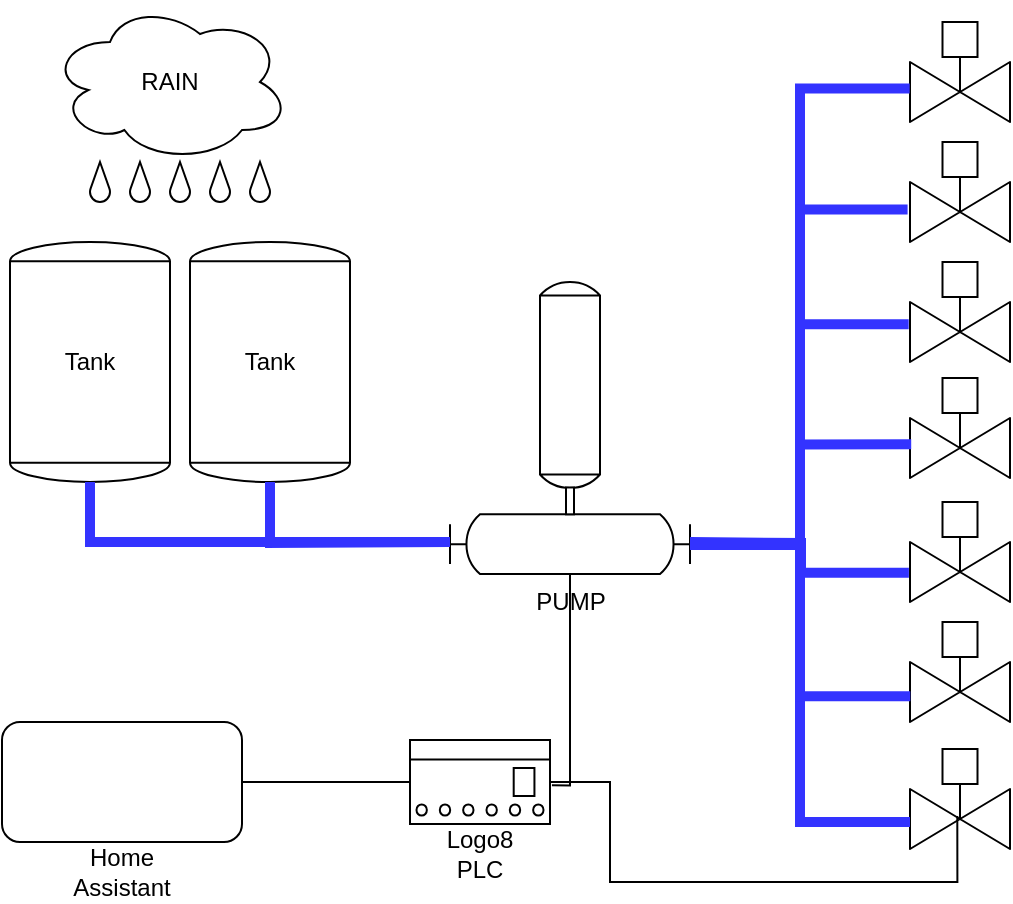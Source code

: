 <mxfile version="20.2.5" type="device" pages="2"><diagram id="eRZldEyAn1M4CLGrkaE1" name="water"><mxGraphModel dx="865" dy="456" grid="1" gridSize="10" guides="1" tooltips="1" connect="1" arrows="1" fold="1" page="1" pageScale="1" pageWidth="1169" pageHeight="827" math="0" shadow="0"><root><mxCell id="0"/><mxCell id="1" parent="0"/><mxCell id="q7qf5ymrZhPLct5lY8CK-1" value="PUMP" style="shape=mxgraph.pid.pumps.vertical_pump;html=1;pointerEvents=1;align=center;verticalLabelPosition=bottom;verticalAlign=top;dashed=0;" parent="1" vertex="1"><mxGeometry x="250" y="170" width="120" height="146" as="geometry"/></mxCell><mxCell id="q7qf5ymrZhPLct5lY8CK-2" value="" style="shape=mxgraph.pid.vessels.tank;html=1;pointerEvents=1;align=center;verticalLabelPosition=bottom;verticalAlign=top;dashed=0;" parent="1" vertex="1"><mxGeometry x="30" y="150" width="80" height="120" as="geometry"/></mxCell><mxCell id="q7qf5ymrZhPLct5lY8CK-3" value="" style="shape=mxgraph.pid.vessels.tank;html=1;pointerEvents=1;align=center;verticalLabelPosition=bottom;verticalAlign=top;dashed=0;" parent="1" vertex="1"><mxGeometry x="120" y="150" width="80" height="120" as="geometry"/></mxCell><mxCell id="q7qf5ymrZhPLct5lY8CK-4" value="RAIN" style="ellipse;shape=cloud;whiteSpace=wrap;html=1;" parent="1" vertex="1"><mxGeometry x="50" y="30" width="120" height="80" as="geometry"/></mxCell><mxCell id="q7qf5ymrZhPLct5lY8CK-5" value="" style="endArrow=none;html=1;rounded=0;exitX=0.5;exitY=1;exitDx=0;exitDy=0;exitPerimeter=0;edgeStyle=orthogonalEdgeStyle;strokeWidth=5;strokeColor=#3333FF;" parent="1" source="q7qf5ymrZhPLct5lY8CK-2" edge="1"><mxGeometry width="50" height="50" relative="1" as="geometry"><mxPoint x="500" y="400" as="sourcePoint"/><mxPoint x="250" y="300" as="targetPoint"/><Array as="points"><mxPoint x="70" y="300"/></Array></mxGeometry></mxCell><mxCell id="q7qf5ymrZhPLct5lY8CK-6" value="" style="endArrow=none;html=1;rounded=0;entryX=0.5;entryY=1;entryDx=0;entryDy=0;entryPerimeter=0;edgeStyle=orthogonalEdgeStyle;strokeWidth=5;strokeColor=#3333FF;" parent="1" target="q7qf5ymrZhPLct5lY8CK-3" edge="1"><mxGeometry width="50" height="50" relative="1" as="geometry"><mxPoint x="250" y="300" as="sourcePoint"/><mxPoint x="180" y="290" as="targetPoint"/></mxGeometry></mxCell><mxCell id="q7qf5ymrZhPLct5lY8CK-7" value="" style="verticalLabelPosition=bottom;align=center;html=1;verticalAlign=top;pointerEvents=1;dashed=0;shape=mxgraph.pid2valves.valve;valveType=gate;actuator=powered" parent="1" vertex="1"><mxGeometry x="480" y="160" width="50" height="50" as="geometry"/></mxCell><mxCell id="q7qf5ymrZhPLct5lY8CK-8" value="" style="part=1;strokeColor=none;fillColor=none;fontStyle=1;fontSize=14;" parent="q7qf5ymrZhPLct5lY8CK-7" vertex="1"><mxGeometry x="16.25" width="17.5" height="17.5" as="geometry"/></mxCell><mxCell id="q7qf5ymrZhPLct5lY8CK-9" value="" style="verticalLabelPosition=bottom;align=center;html=1;verticalAlign=top;pointerEvents=1;dashed=0;shape=mxgraph.pid2valves.valve;valveType=gate;actuator=powered" parent="1" vertex="1"><mxGeometry x="480" y="218" width="50" height="50" as="geometry"/></mxCell><mxCell id="q7qf5ymrZhPLct5lY8CK-10" value="" style="part=1;strokeColor=none;fillColor=none;fontStyle=1;fontSize=14;" parent="q7qf5ymrZhPLct5lY8CK-9" vertex="1"><mxGeometry x="16.25" width="17.5" height="17.5" as="geometry"/></mxCell><mxCell id="q7qf5ymrZhPLct5lY8CK-11" value="" style="verticalLabelPosition=bottom;align=center;html=1;verticalAlign=top;pointerEvents=1;dashed=0;shape=mxgraph.pid2valves.valve;valveType=gate;actuator=powered" parent="1" vertex="1"><mxGeometry x="480" y="280" width="50" height="50" as="geometry"/></mxCell><mxCell id="q7qf5ymrZhPLct5lY8CK-12" value="" style="part=1;strokeColor=none;fillColor=none;fontStyle=1;fontSize=14;" parent="q7qf5ymrZhPLct5lY8CK-11" vertex="1"><mxGeometry x="16.25" width="17.5" height="17.5" as="geometry"/></mxCell><mxCell id="q7qf5ymrZhPLct5lY8CK-13" value="" style="verticalLabelPosition=bottom;align=center;html=1;verticalAlign=top;pointerEvents=1;dashed=0;shape=mxgraph.pid2valves.valve;valveType=gate;actuator=powered" parent="1" vertex="1"><mxGeometry x="480" y="100" width="50" height="50" as="geometry"/></mxCell><mxCell id="q7qf5ymrZhPLct5lY8CK-14" value="" style="part=1;strokeColor=none;fillColor=none;fontStyle=1;fontSize=14;" parent="q7qf5ymrZhPLct5lY8CK-13" vertex="1"><mxGeometry x="16.25" width="17.5" height="17.5" as="geometry"/></mxCell><mxCell id="q7qf5ymrZhPLct5lY8CK-15" value="" style="verticalLabelPosition=bottom;align=center;html=1;verticalAlign=top;pointerEvents=1;dashed=0;shape=mxgraph.pid2valves.valve;valveType=gate;actuator=powered" parent="1" vertex="1"><mxGeometry x="480" y="340" width="50" height="50" as="geometry"/></mxCell><mxCell id="q7qf5ymrZhPLct5lY8CK-16" value="" style="part=1;strokeColor=none;fillColor=none;fontStyle=1;fontSize=14;" parent="q7qf5ymrZhPLct5lY8CK-15" vertex="1"><mxGeometry x="16.25" width="17.5" height="17.5" as="geometry"/></mxCell><mxCell id="q7qf5ymrZhPLct5lY8CK-17" value="" style="verticalLabelPosition=bottom;align=center;html=1;verticalAlign=top;pointerEvents=1;dashed=0;shape=mxgraph.pid2valves.valve;valveType=gate;actuator=powered" parent="1" vertex="1"><mxGeometry x="480" y="403.5" width="50" height="50" as="geometry"/></mxCell><mxCell id="q7qf5ymrZhPLct5lY8CK-18" value="" style="part=1;strokeColor=none;fillColor=none;fontStyle=1;fontSize=14;" parent="q7qf5ymrZhPLct5lY8CK-17" vertex="1"><mxGeometry x="16.25" width="17.5" height="17.5" as="geometry"/></mxCell><mxCell id="q7qf5ymrZhPLct5lY8CK-19" value="" style="verticalLabelPosition=bottom;align=center;html=1;verticalAlign=top;pointerEvents=1;dashed=0;shape=mxgraph.pid2valves.valve;valveType=gate;actuator=powered" parent="1" vertex="1"><mxGeometry x="480" y="40" width="50" height="50" as="geometry"/></mxCell><mxCell id="q7qf5ymrZhPLct5lY8CK-20" value="" style="part=1;strokeColor=none;fillColor=none;fontStyle=1;fontSize=14;" parent="q7qf5ymrZhPLct5lY8CK-19" vertex="1"><mxGeometry x="16.25" width="17.5" height="17.5" as="geometry"/></mxCell><mxCell id="q7qf5ymrZhPLct5lY8CK-21" value="" style="endArrow=none;html=1;rounded=0;strokeColor=#3333FF;strokeWidth=5;entryX=-0.003;entryY=0.666;entryDx=0;entryDy=0;entryPerimeter=0;exitX=1;exitY=0.9;exitDx=0;exitDy=0;exitPerimeter=0;edgeStyle=orthogonalEdgeStyle;" parent="1" source="q7qf5ymrZhPLct5lY8CK-1" target="q7qf5ymrZhPLct5lY8CK-19" edge="1"><mxGeometry width="50" height="50" relative="1" as="geometry"><mxPoint x="400" y="130" as="sourcePoint"/><mxPoint x="450" y="80" as="targetPoint"/></mxGeometry></mxCell><mxCell id="q7qf5ymrZhPLct5lY8CK-23" value="" style="endArrow=none;html=1;rounded=0;strokeColor=#3333FF;strokeWidth=5;entryX=-0.013;entryY=0.622;entryDx=0;entryDy=0;entryPerimeter=0;exitX=1;exitY=0.9;exitDx=0;exitDy=0;exitPerimeter=0;edgeStyle=orthogonalEdgeStyle;" parent="1" source="q7qf5ymrZhPLct5lY8CK-1" target="q7qf5ymrZhPLct5lY8CK-7" edge="1"><mxGeometry width="50" height="50" relative="1" as="geometry"><mxPoint x="390" y="350" as="sourcePoint"/><mxPoint x="440" y="300" as="targetPoint"/></mxGeometry></mxCell><mxCell id="q7qf5ymrZhPLct5lY8CK-24" value="" style="endArrow=none;html=1;rounded=0;strokeColor=#3333FF;strokeWidth=5;entryX=-0.024;entryY=0.674;entryDx=0;entryDy=0;entryPerimeter=0;exitX=1;exitY=0.9;exitDx=0;exitDy=0;exitPerimeter=0;edgeStyle=orthogonalEdgeStyle;" parent="1" source="q7qf5ymrZhPLct5lY8CK-1" target="q7qf5ymrZhPLct5lY8CK-13" edge="1"><mxGeometry width="50" height="50" relative="1" as="geometry"><mxPoint x="390" y="190" as="sourcePoint"/><mxPoint x="440" y="140" as="targetPoint"/><Array as="points"><mxPoint x="425" y="301"/><mxPoint x="425" y="134"/></Array></mxGeometry></mxCell><mxCell id="q7qf5ymrZhPLct5lY8CK-25" value="" style="endArrow=none;html=1;rounded=0;strokeColor=#3333FF;strokeWidth=5;entryX=0;entryY=0.73;entryDx=0;entryDy=0;entryPerimeter=0;exitX=1;exitY=0.9;exitDx=0;exitDy=0;exitPerimeter=0;edgeStyle=orthogonalEdgeStyle;" parent="1" source="q7qf5ymrZhPLct5lY8CK-1" target="q7qf5ymrZhPLct5lY8CK-17" edge="1"><mxGeometry width="50" height="50" relative="1" as="geometry"><mxPoint x="330" y="380" as="sourcePoint"/><mxPoint x="380" y="330" as="targetPoint"/></mxGeometry></mxCell><mxCell id="q7qf5ymrZhPLct5lY8CK-26" value="" style="endArrow=none;html=1;rounded=0;strokeColor=#3333FF;strokeWidth=5;entryX=0.003;entryY=0.742;entryDx=0;entryDy=0;entryPerimeter=0;exitX=1;exitY=0.9;exitDx=0;exitDy=0;exitPerimeter=0;edgeStyle=orthogonalEdgeStyle;" parent="1" source="q7qf5ymrZhPLct5lY8CK-1" target="q7qf5ymrZhPLct5lY8CK-15" edge="1"><mxGeometry width="50" height="50" relative="1" as="geometry"><mxPoint x="380" y="380" as="sourcePoint"/><mxPoint x="430" y="330" as="targetPoint"/></mxGeometry></mxCell><mxCell id="q7qf5ymrZhPLct5lY8CK-27" value="" style="endArrow=none;html=1;rounded=0;strokeColor=#3333FF;strokeWidth=5;entryX=-0.011;entryY=0.708;entryDx=0;entryDy=0;entryPerimeter=0;edgeStyle=orthogonalEdgeStyle;" parent="1" target="q7qf5ymrZhPLct5lY8CK-11" edge="1"><mxGeometry width="50" height="50" relative="1" as="geometry"><mxPoint x="370" y="300" as="sourcePoint"/><mxPoint x="440" y="316" as="targetPoint"/></mxGeometry></mxCell><mxCell id="q7qf5ymrZhPLct5lY8CK-29" value="" style="endArrow=none;html=1;rounded=0;strokeColor=#3333FF;strokeWidth=5;entryX=0.012;entryY=0.663;entryDx=0;entryDy=0;entryPerimeter=0;exitX=1;exitY=0.9;exitDx=0;exitDy=0;exitPerimeter=0;edgeStyle=orthogonalEdgeStyle;" parent="1" source="q7qf5ymrZhPLct5lY8CK-1" target="q7qf5ymrZhPLct5lY8CK-9" edge="1"><mxGeometry width="50" height="50" relative="1" as="geometry"><mxPoint x="360" y="310" as="sourcePoint"/><mxPoint x="410" y="260" as="targetPoint"/></mxGeometry></mxCell><mxCell id="q7qf5ymrZhPLct5lY8CK-30" value="Tank" style="text;html=1;strokeColor=none;fillColor=none;align=center;verticalAlign=middle;whiteSpace=wrap;rounded=0;" parent="1" vertex="1"><mxGeometry x="40" y="195" width="60" height="30" as="geometry"/></mxCell><mxCell id="q7qf5ymrZhPLct5lY8CK-32" value="Tank" style="text;html=1;strokeColor=none;fillColor=none;align=center;verticalAlign=middle;whiteSpace=wrap;rounded=0;" parent="1" vertex="1"><mxGeometry x="130" y="195" width="60" height="30" as="geometry"/></mxCell><mxCell id="iq7NBoRS1XVi3XQEhBN1-1" value="" style="verticalLabelPosition=bottom;verticalAlign=top;html=1;shape=mxgraph.basic.drop" vertex="1" parent="1"><mxGeometry x="70" y="110" width="10" height="20" as="geometry"/></mxCell><mxCell id="iq7NBoRS1XVi3XQEhBN1-2" value="" style="verticalLabelPosition=bottom;verticalAlign=top;html=1;shape=mxgraph.basic.drop" vertex="1" parent="1"><mxGeometry x="90" y="110" width="10" height="20" as="geometry"/></mxCell><mxCell id="iq7NBoRS1XVi3XQEhBN1-3" value="" style="verticalLabelPosition=bottom;verticalAlign=top;html=1;shape=mxgraph.basic.drop" vertex="1" parent="1"><mxGeometry x="110" y="110" width="10" height="20" as="geometry"/></mxCell><mxCell id="iq7NBoRS1XVi3XQEhBN1-4" value="" style="verticalLabelPosition=bottom;verticalAlign=top;html=1;shape=mxgraph.basic.drop" vertex="1" parent="1"><mxGeometry x="130" y="110" width="10" height="20" as="geometry"/></mxCell><mxCell id="iq7NBoRS1XVi3XQEhBN1-5" value="" style="verticalLabelPosition=bottom;verticalAlign=top;html=1;shape=mxgraph.basic.drop" vertex="1" parent="1"><mxGeometry x="150" y="110" width="10" height="20" as="geometry"/></mxCell><mxCell id="iq7NBoRS1XVi3XQEhBN1-8" value="" style="group" vertex="1" connectable="0" parent="1"><mxGeometry x="26" y="390" width="120" height="60" as="geometry"/></mxCell><mxCell id="iq7NBoRS1XVi3XQEhBN1-7" value="" style="rounded=1;whiteSpace=wrap;html=1;" vertex="1" parent="iq7NBoRS1XVi3XQEhBN1-8"><mxGeometry width="120" height="60" as="geometry"/></mxCell><mxCell id="iq7NBoRS1XVi3XQEhBN1-6" value="" style="shape=image;html=1;verticalAlign=top;verticalLabelPosition=bottom;labelBackgroundColor=#ffffff;imageAspect=0;aspect=fixed;image=https://cdn1.iconfinder.com/data/icons/fruit-136/64/Fruit_iconfree_Filled_Outline_raspberry-healthy-organic-food-fruit_icon-128.png" vertex="1" parent="iq7NBoRS1XVi3XQEhBN1-8"><mxGeometry x="36" y="6" width="48" height="48" as="geometry"/></mxCell><mxCell id="iq7NBoRS1XVi3XQEhBN1-9" value="" style="verticalLabelPosition=bottom;dashed=0;shadow=0;html=1;align=center;verticalAlign=top;shape=mxgraph.cabinets.overcurrent_relay_1_32a;" vertex="1" parent="1"><mxGeometry x="230" y="399" width="70" height="42" as="geometry"/></mxCell><mxCell id="iq7NBoRS1XVi3XQEhBN1-10" value="" style="endArrow=none;html=1;rounded=0;" edge="1" parent="1" source="iq7NBoRS1XVi3XQEhBN1-7" target="iq7NBoRS1XVi3XQEhBN1-9"><mxGeometry width="50" height="50" relative="1" as="geometry"><mxPoint x="160" y="420" as="sourcePoint"/><mxPoint x="210" y="370" as="targetPoint"/></mxGeometry></mxCell><mxCell id="iq7NBoRS1XVi3XQEhBN1-11" value="" style="endArrow=none;html=1;rounded=0;exitX=1.014;exitY=0.54;exitDx=0;exitDy=0;exitPerimeter=0;edgeStyle=orthogonalEdgeStyle;" edge="1" parent="1" source="iq7NBoRS1XVi3XQEhBN1-9" target="q7qf5ymrZhPLct5lY8CK-1"><mxGeometry width="50" height="50" relative="1" as="geometry"><mxPoint x="330" y="390" as="sourcePoint"/><mxPoint x="380" y="340" as="targetPoint"/></mxGeometry></mxCell><mxCell id="iq7NBoRS1XVi3XQEhBN1-12" value="" style="endArrow=none;html=1;rounded=0;entryX=0.473;entryY=0.67;entryDx=0;entryDy=0;entryPerimeter=0;edgeStyle=orthogonalEdgeStyle;" edge="1" parent="1" source="iq7NBoRS1XVi3XQEhBN1-9" target="q7qf5ymrZhPLct5lY8CK-17"><mxGeometry width="50" height="50" relative="1" as="geometry"><mxPoint x="480" y="520" as="sourcePoint"/><mxPoint x="530" y="470" as="targetPoint"/><Array as="points"><mxPoint x="330" y="420"/><mxPoint x="330" y="470"/><mxPoint x="504" y="470"/></Array></mxGeometry></mxCell><mxCell id="iq7NBoRS1XVi3XQEhBN1-13" value="Home Assistant" style="text;html=1;strokeColor=none;fillColor=none;align=center;verticalAlign=middle;whiteSpace=wrap;rounded=0;" vertex="1" parent="1"><mxGeometry x="56" y="450" width="60" height="30" as="geometry"/></mxCell><mxCell id="iq7NBoRS1XVi3XQEhBN1-14" value="Logo8&lt;br&gt;PLC" style="text;html=1;strokeColor=none;fillColor=none;align=center;verticalAlign=middle;whiteSpace=wrap;rounded=0;" vertex="1" parent="1"><mxGeometry x="235" y="441" width="60" height="30" as="geometry"/></mxCell></root></mxGraphModel></diagram><diagram id="s1vXLuP9whDEdiHhTqP9" name="sequence"><mxGraphModel dx="1038" dy="649" grid="1" gridSize="10" guides="1" tooltips="1" connect="1" arrows="1" fold="1" page="1" pageScale="1" pageWidth="1169" pageHeight="827" math="0" shadow="0"><root><mxCell id="0"/><mxCell id="1" parent="0"/><mxCell id="-MVpMc0XnUd7V8XV56nE-1" value="Start" style="strokeWidth=2;html=1;shape=mxgraph.flowchart.start_2;whiteSpace=wrap;" vertex="1" parent="1"><mxGeometry x="320" y="40" width="70" height="70" as="geometry"/></mxCell><mxCell id="-MVpMc0XnUd7V8XV56nE-2" value="Turn on Pump Motor&lt;br&gt;(Q8)" style="rounded=1;whiteSpace=wrap;html=1;" vertex="1" parent="1"><mxGeometry x="295" y="150" width="120" height="60" as="geometry"/></mxCell><mxCell id="-MVpMc0XnUd7V8XV56nE-3" value="Turn&amp;nbsp; on first Valve&lt;br&gt;(Q1)" style="rounded=1;whiteSpace=wrap;html=1;" vertex="1" parent="1"><mxGeometry x="295" y="270" width="120" height="60" as="geometry"/></mxCell><mxCell id="-MVpMc0XnUd7V8XV56nE-4" value="Wait x seconds" style="points=[[0.145,0.145,0],[0.5,0,0],[0.855,0.145,0],[1,0.5,0],[0.855,0.855,0],[0.5,1,0],[0.145,0.855,0],[0,0.5,0]];shape=mxgraph.bpmn.event;html=1;verticalLabelPosition=bottom;labelBackgroundColor=#ffffff;verticalAlign=top;align=center;perimeter=ellipsePerimeter;outlineConnect=0;aspect=fixed;outline=standard;symbol=timer;" vertex="1" parent="1"><mxGeometry x="330" y="380" width="50" height="50" as="geometry"/></mxCell><mxCell id="-MVpMc0XnUd7V8XV56nE-5" value="Turn&amp;nbsp; off current Valve&lt;br&gt;" style="rounded=1;whiteSpace=wrap;html=1;" vertex="1" parent="1"><mxGeometry x="295" y="500" width="120" height="60" as="geometry"/></mxCell><mxCell id="-MVpMc0XnUd7V8XV56nE-6" value="Turn&amp;nbsp; on next Valve" style="rounded=1;whiteSpace=wrap;html=1;" vertex="1" parent="1"><mxGeometry x="295" y="600" width="120" height="60" as="geometry"/></mxCell><mxCell id="-MVpMc0XnUd7V8XV56nE-7" value="" style="endArrow=classic;html=1;rounded=0;entryX=0.5;entryY=0;entryDx=0;entryDy=0;exitX=0.5;exitY=1;exitDx=0;exitDy=0;exitPerimeter=0;" edge="1" parent="1" source="-MVpMc0XnUd7V8XV56nE-1" target="-MVpMc0XnUd7V8XV56nE-2"><mxGeometry width="50" height="50" relative="1" as="geometry"><mxPoint x="190" y="160" as="sourcePoint"/><mxPoint x="240" y="110" as="targetPoint"/></mxGeometry></mxCell><mxCell id="-MVpMc0XnUd7V8XV56nE-8" value="" style="endArrow=classic;html=1;rounded=0;entryX=0.5;entryY=0;entryDx=0;entryDy=0;exitX=0.5;exitY=1;exitDx=0;exitDy=0;" edge="1" parent="1" source="-MVpMc0XnUd7V8XV56nE-2" target="-MVpMc0XnUd7V8XV56nE-3"><mxGeometry width="50" height="50" relative="1" as="geometry"><mxPoint x="240" y="280" as="sourcePoint"/><mxPoint x="290" y="230" as="targetPoint"/></mxGeometry></mxCell><mxCell id="-MVpMc0XnUd7V8XV56nE-9" value="" style="endArrow=classic;html=1;rounded=0;entryX=0.5;entryY=0;entryDx=0;entryDy=0;entryPerimeter=0;exitX=0.5;exitY=1;exitDx=0;exitDy=0;" edge="1" parent="1" source="-MVpMc0XnUd7V8XV56nE-3" target="-MVpMc0XnUd7V8XV56nE-4"><mxGeometry width="50" height="50" relative="1" as="geometry"><mxPoint x="200" y="430" as="sourcePoint"/><mxPoint x="250" y="380" as="targetPoint"/></mxGeometry></mxCell><mxCell id="-MVpMc0XnUd7V8XV56nE-10" value="" style="endArrow=classic;html=1;rounded=0;entryX=0.5;entryY=0;entryDx=0;entryDy=0;" edge="1" parent="1" source="-MVpMc0XnUd7V8XV56nE-4" target="-MVpMc0XnUd7V8XV56nE-5"><mxGeometry width="50" height="50" relative="1" as="geometry"><mxPoint x="240" y="530" as="sourcePoint"/><mxPoint x="290" y="480" as="targetPoint"/></mxGeometry></mxCell><mxCell id="-MVpMc0XnUd7V8XV56nE-11" value="" style="endArrow=classic;html=1;rounded=0;entryX=0.5;entryY=0;entryDx=0;entryDy=0;exitX=0.5;exitY=1;exitDx=0;exitDy=0;" edge="1" parent="1" source="-MVpMc0XnUd7V8XV56nE-5" target="-MVpMc0XnUd7V8XV56nE-6"><mxGeometry width="50" height="50" relative="1" as="geometry"><mxPoint x="210" y="630" as="sourcePoint"/><mxPoint x="260" y="580" as="targetPoint"/></mxGeometry></mxCell><mxCell id="-MVpMc0XnUd7V8XV56nE-12" value="" style="endArrow=classic;html=1;rounded=0;exitX=0.5;exitY=1;exitDx=0;exitDy=0;entryX=0.5;entryY=0;entryDx=0;entryDy=0;entryPerimeter=0;edgeStyle=orthogonalEdgeStyle;" edge="1" parent="1" source="-MVpMc0XnUd7V8XV56nE-6" target="-MVpMc0XnUd7V8XV56nE-4"><mxGeometry width="50" height="50" relative="1" as="geometry"><mxPoint x="370" y="750" as="sourcePoint"/><mxPoint x="420" y="700" as="targetPoint"/><Array as="points"><mxPoint x="355" y="700"/><mxPoint x="490" y="700"/><mxPoint x="490" y="350"/><mxPoint x="355" y="350"/></Array></mxGeometry></mxCell></root></mxGraphModel></diagram></mxfile>